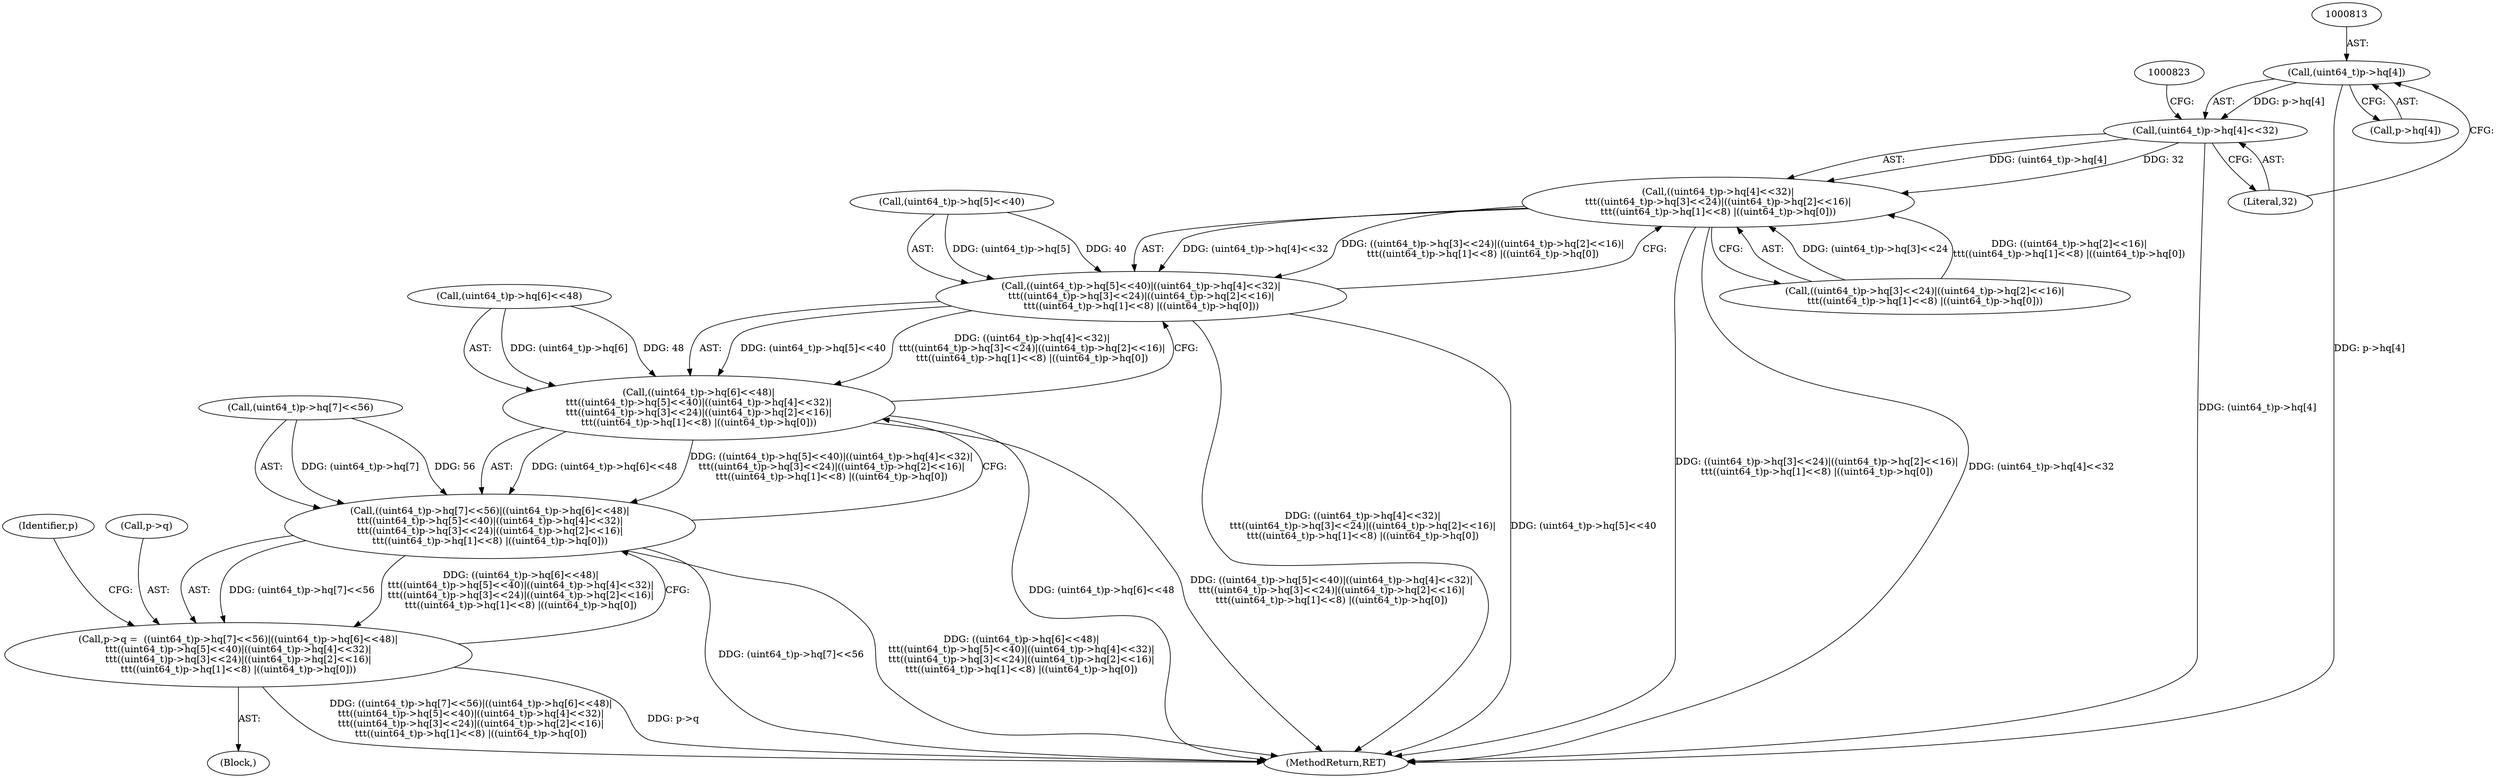 digraph "0_file_4a284c89d6ef11aca34da65da7d673050a5ea320_2@array" {
"1000812" [label="(Call,(uint64_t)p->hq[4])"];
"1000811" [label="(Call,(uint64_t)p->hq[4]<<32)"];
"1000810" [label="(Call,((uint64_t)p->hq[4]<<32)|\n\t\t\t((uint64_t)p->hq[3]<<24)|((uint64_t)p->hq[2]<<16)|\n\t\t\t((uint64_t)p->hq[1]<<8) |((uint64_t)p->hq[0]))"];
"1000800" [label="(Call,((uint64_t)p->hq[5]<<40)|((uint64_t)p->hq[4]<<32)|\n\t\t\t((uint64_t)p->hq[3]<<24)|((uint64_t)p->hq[2]<<16)|\n\t\t\t((uint64_t)p->hq[1]<<8) |((uint64_t)p->hq[0]))"];
"1000790" [label="(Call,((uint64_t)p->hq[6]<<48)|\n\t\t\t((uint64_t)p->hq[5]<<40)|((uint64_t)p->hq[4]<<32)|\n\t\t\t((uint64_t)p->hq[3]<<24)|((uint64_t)p->hq[2]<<16)|\n\t\t\t((uint64_t)p->hq[1]<<8) |((uint64_t)p->hq[0]))"];
"1000780" [label="(Call,((uint64_t)p->hq[7]<<56)|((uint64_t)p->hq[6]<<48)|\n\t\t\t((uint64_t)p->hq[5]<<40)|((uint64_t)p->hq[4]<<32)|\n\t\t\t((uint64_t)p->hq[3]<<24)|((uint64_t)p->hq[2]<<16)|\n\t\t\t((uint64_t)p->hq[1]<<8) |((uint64_t)p->hq[0]))"];
"1000776" [label="(Call,p->q =  ((uint64_t)p->hq[7]<<56)|((uint64_t)p->hq[6]<<48)|\n\t\t\t((uint64_t)p->hq[5]<<40)|((uint64_t)p->hq[4]<<32)|\n\t\t\t((uint64_t)p->hq[3]<<24)|((uint64_t)p->hq[2]<<16)|\n\t\t\t((uint64_t)p->hq[1]<<8) |((uint64_t)p->hq[0]))"];
"1000879" [label="(MethodReturn,RET)"];
"1000812" [label="(Call,(uint64_t)p->hq[4])"];
"1000820" [label="(Call,((uint64_t)p->hq[3]<<24)|((uint64_t)p->hq[2]<<16)|\n\t\t\t((uint64_t)p->hq[1]<<8) |((uint64_t)p->hq[0]))"];
"1000781" [label="(Call,(uint64_t)p->hq[7]<<56)"];
"1000780" [label="(Call,((uint64_t)p->hq[7]<<56)|((uint64_t)p->hq[6]<<48)|\n\t\t\t((uint64_t)p->hq[5]<<40)|((uint64_t)p->hq[4]<<32)|\n\t\t\t((uint64_t)p->hq[3]<<24)|((uint64_t)p->hq[2]<<16)|\n\t\t\t((uint64_t)p->hq[1]<<8) |((uint64_t)p->hq[0]))"];
"1000819" [label="(Literal,32)"];
"1000814" [label="(Call,p->hq[4])"];
"1000810" [label="(Call,((uint64_t)p->hq[4]<<32)|\n\t\t\t((uint64_t)p->hq[3]<<24)|((uint64_t)p->hq[2]<<16)|\n\t\t\t((uint64_t)p->hq[1]<<8) |((uint64_t)p->hq[0]))"];
"1000800" [label="(Call,((uint64_t)p->hq[5]<<40)|((uint64_t)p->hq[4]<<32)|\n\t\t\t((uint64_t)p->hq[3]<<24)|((uint64_t)p->hq[2]<<16)|\n\t\t\t((uint64_t)p->hq[1]<<8) |((uint64_t)p->hq[0]))"];
"1000790" [label="(Call,((uint64_t)p->hq[6]<<48)|\n\t\t\t((uint64_t)p->hq[5]<<40)|((uint64_t)p->hq[4]<<32)|\n\t\t\t((uint64_t)p->hq[3]<<24)|((uint64_t)p->hq[2]<<16)|\n\t\t\t((uint64_t)p->hq[1]<<8) |((uint64_t)p->hq[0]))"];
"1000791" [label="(Call,(uint64_t)p->hq[6]<<48)"];
"1000776" [label="(Call,p->q =  ((uint64_t)p->hq[7]<<56)|((uint64_t)p->hq[6]<<48)|\n\t\t\t((uint64_t)p->hq[5]<<40)|((uint64_t)p->hq[4]<<32)|\n\t\t\t((uint64_t)p->hq[3]<<24)|((uint64_t)p->hq[2]<<16)|\n\t\t\t((uint64_t)p->hq[1]<<8) |((uint64_t)p->hq[0]))"];
"1000858" [label="(Identifier,p)"];
"1000801" [label="(Call,(uint64_t)p->hq[5]<<40)"];
"1000811" [label="(Call,(uint64_t)p->hq[4]<<32)"];
"1000119" [label="(Block,)"];
"1000777" [label="(Call,p->q)"];
"1000812" -> "1000811"  [label="AST: "];
"1000812" -> "1000814"  [label="CFG: "];
"1000813" -> "1000812"  [label="AST: "];
"1000814" -> "1000812"  [label="AST: "];
"1000819" -> "1000812"  [label="CFG: "];
"1000812" -> "1000879"  [label="DDG: p->hq[4]"];
"1000812" -> "1000811"  [label="DDG: p->hq[4]"];
"1000811" -> "1000810"  [label="AST: "];
"1000811" -> "1000819"  [label="CFG: "];
"1000819" -> "1000811"  [label="AST: "];
"1000823" -> "1000811"  [label="CFG: "];
"1000811" -> "1000879"  [label="DDG: (uint64_t)p->hq[4]"];
"1000811" -> "1000810"  [label="DDG: (uint64_t)p->hq[4]"];
"1000811" -> "1000810"  [label="DDG: 32"];
"1000810" -> "1000800"  [label="AST: "];
"1000810" -> "1000820"  [label="CFG: "];
"1000820" -> "1000810"  [label="AST: "];
"1000800" -> "1000810"  [label="CFG: "];
"1000810" -> "1000879"  [label="DDG: ((uint64_t)p->hq[3]<<24)|((uint64_t)p->hq[2]<<16)|\n\t\t\t((uint64_t)p->hq[1]<<8) |((uint64_t)p->hq[0])"];
"1000810" -> "1000879"  [label="DDG: (uint64_t)p->hq[4]<<32"];
"1000810" -> "1000800"  [label="DDG: (uint64_t)p->hq[4]<<32"];
"1000810" -> "1000800"  [label="DDG: ((uint64_t)p->hq[3]<<24)|((uint64_t)p->hq[2]<<16)|\n\t\t\t((uint64_t)p->hq[1]<<8) |((uint64_t)p->hq[0])"];
"1000820" -> "1000810"  [label="DDG: (uint64_t)p->hq[3]<<24"];
"1000820" -> "1000810"  [label="DDG: ((uint64_t)p->hq[2]<<16)|\n\t\t\t((uint64_t)p->hq[1]<<8) |((uint64_t)p->hq[0])"];
"1000800" -> "1000790"  [label="AST: "];
"1000801" -> "1000800"  [label="AST: "];
"1000790" -> "1000800"  [label="CFG: "];
"1000800" -> "1000879"  [label="DDG: ((uint64_t)p->hq[4]<<32)|\n\t\t\t((uint64_t)p->hq[3]<<24)|((uint64_t)p->hq[2]<<16)|\n\t\t\t((uint64_t)p->hq[1]<<8) |((uint64_t)p->hq[0])"];
"1000800" -> "1000879"  [label="DDG: (uint64_t)p->hq[5]<<40"];
"1000800" -> "1000790"  [label="DDG: (uint64_t)p->hq[5]<<40"];
"1000800" -> "1000790"  [label="DDG: ((uint64_t)p->hq[4]<<32)|\n\t\t\t((uint64_t)p->hq[3]<<24)|((uint64_t)p->hq[2]<<16)|\n\t\t\t((uint64_t)p->hq[1]<<8) |((uint64_t)p->hq[0])"];
"1000801" -> "1000800"  [label="DDG: (uint64_t)p->hq[5]"];
"1000801" -> "1000800"  [label="DDG: 40"];
"1000790" -> "1000780"  [label="AST: "];
"1000791" -> "1000790"  [label="AST: "];
"1000780" -> "1000790"  [label="CFG: "];
"1000790" -> "1000879"  [label="DDG: (uint64_t)p->hq[6]<<48"];
"1000790" -> "1000879"  [label="DDG: ((uint64_t)p->hq[5]<<40)|((uint64_t)p->hq[4]<<32)|\n\t\t\t((uint64_t)p->hq[3]<<24)|((uint64_t)p->hq[2]<<16)|\n\t\t\t((uint64_t)p->hq[1]<<8) |((uint64_t)p->hq[0])"];
"1000790" -> "1000780"  [label="DDG: (uint64_t)p->hq[6]<<48"];
"1000790" -> "1000780"  [label="DDG: ((uint64_t)p->hq[5]<<40)|((uint64_t)p->hq[4]<<32)|\n\t\t\t((uint64_t)p->hq[3]<<24)|((uint64_t)p->hq[2]<<16)|\n\t\t\t((uint64_t)p->hq[1]<<8) |((uint64_t)p->hq[0])"];
"1000791" -> "1000790"  [label="DDG: (uint64_t)p->hq[6]"];
"1000791" -> "1000790"  [label="DDG: 48"];
"1000780" -> "1000776"  [label="AST: "];
"1000781" -> "1000780"  [label="AST: "];
"1000776" -> "1000780"  [label="CFG: "];
"1000780" -> "1000879"  [label="DDG: (uint64_t)p->hq[7]<<56"];
"1000780" -> "1000879"  [label="DDG: ((uint64_t)p->hq[6]<<48)|\n\t\t\t((uint64_t)p->hq[5]<<40)|((uint64_t)p->hq[4]<<32)|\n\t\t\t((uint64_t)p->hq[3]<<24)|((uint64_t)p->hq[2]<<16)|\n\t\t\t((uint64_t)p->hq[1]<<8) |((uint64_t)p->hq[0])"];
"1000780" -> "1000776"  [label="DDG: (uint64_t)p->hq[7]<<56"];
"1000780" -> "1000776"  [label="DDG: ((uint64_t)p->hq[6]<<48)|\n\t\t\t((uint64_t)p->hq[5]<<40)|((uint64_t)p->hq[4]<<32)|\n\t\t\t((uint64_t)p->hq[3]<<24)|((uint64_t)p->hq[2]<<16)|\n\t\t\t((uint64_t)p->hq[1]<<8) |((uint64_t)p->hq[0])"];
"1000781" -> "1000780"  [label="DDG: (uint64_t)p->hq[7]"];
"1000781" -> "1000780"  [label="DDG: 56"];
"1000776" -> "1000119"  [label="AST: "];
"1000777" -> "1000776"  [label="AST: "];
"1000858" -> "1000776"  [label="CFG: "];
"1000776" -> "1000879"  [label="DDG: ((uint64_t)p->hq[7]<<56)|((uint64_t)p->hq[6]<<48)|\n\t\t\t((uint64_t)p->hq[5]<<40)|((uint64_t)p->hq[4]<<32)|\n\t\t\t((uint64_t)p->hq[3]<<24)|((uint64_t)p->hq[2]<<16)|\n\t\t\t((uint64_t)p->hq[1]<<8) |((uint64_t)p->hq[0])"];
"1000776" -> "1000879"  [label="DDG: p->q"];
}
